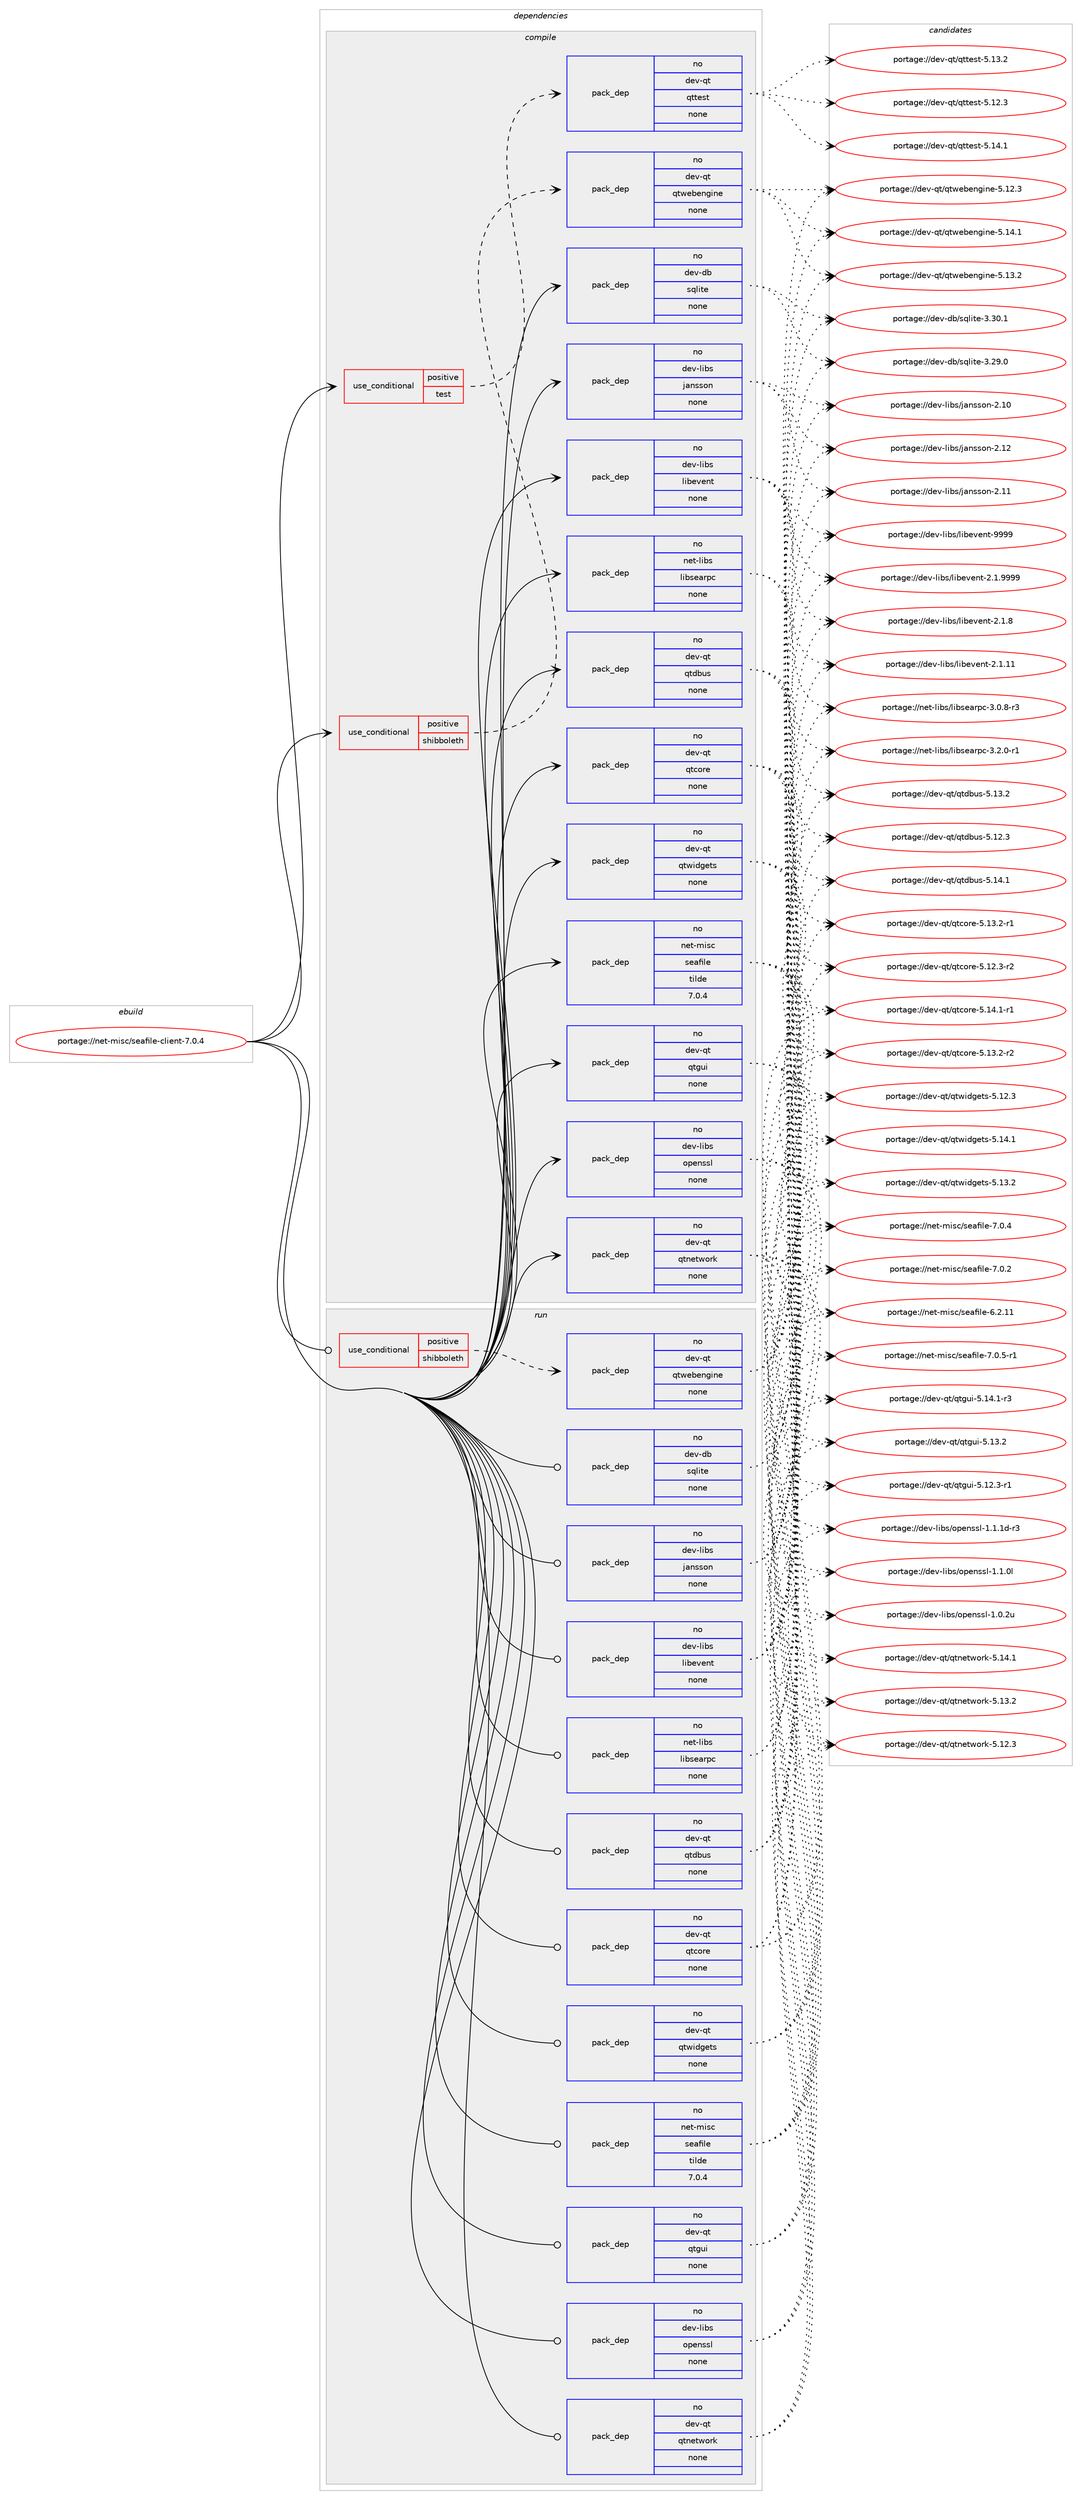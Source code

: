 digraph prolog {

# *************
# Graph options
# *************

newrank=true;
concentrate=true;
compound=true;
graph [rankdir=LR,fontname=Helvetica,fontsize=10,ranksep=1.5];#, ranksep=2.5, nodesep=0.2];
edge  [arrowhead=vee];
node  [fontname=Helvetica,fontsize=10];

# **********
# The ebuild
# **********

subgraph cluster_leftcol {
color=gray;
rank=same;
label=<<i>ebuild</i>>;
id [label="portage://net-misc/seafile-client-7.0.4", color=red, width=4, href="../net-misc/seafile-client-7.0.4.svg"];
}

# ****************
# The dependencies
# ****************

subgraph cluster_midcol {
color=gray;
label=<<i>dependencies</i>>;
subgraph cluster_compile {
fillcolor="#eeeeee";
style=filled;
label=<<i>compile</i>>;
subgraph cond14078 {
dependency70619 [label=<<TABLE BORDER="0" CELLBORDER="1" CELLSPACING="0" CELLPADDING="4"><TR><TD ROWSPAN="3" CELLPADDING="10">use_conditional</TD></TR><TR><TD>positive</TD></TR><TR><TD>shibboleth</TD></TR></TABLE>>, shape=none, color=red];
subgraph pack55150 {
dependency70620 [label=<<TABLE BORDER="0" CELLBORDER="1" CELLSPACING="0" CELLPADDING="4" WIDTH="220"><TR><TD ROWSPAN="6" CELLPADDING="30">pack_dep</TD></TR><TR><TD WIDTH="110">no</TD></TR><TR><TD>dev-qt</TD></TR><TR><TD>qtwebengine</TD></TR><TR><TD>none</TD></TR><TR><TD></TD></TR></TABLE>>, shape=none, color=blue];
}
dependency70619:e -> dependency70620:w [weight=20,style="dashed",arrowhead="vee"];
}
id:e -> dependency70619:w [weight=20,style="solid",arrowhead="vee"];
subgraph cond14079 {
dependency70621 [label=<<TABLE BORDER="0" CELLBORDER="1" CELLSPACING="0" CELLPADDING="4"><TR><TD ROWSPAN="3" CELLPADDING="10">use_conditional</TD></TR><TR><TD>positive</TD></TR><TR><TD>test</TD></TR></TABLE>>, shape=none, color=red];
subgraph pack55151 {
dependency70622 [label=<<TABLE BORDER="0" CELLBORDER="1" CELLSPACING="0" CELLPADDING="4" WIDTH="220"><TR><TD ROWSPAN="6" CELLPADDING="30">pack_dep</TD></TR><TR><TD WIDTH="110">no</TD></TR><TR><TD>dev-qt</TD></TR><TR><TD>qttest</TD></TR><TR><TD>none</TD></TR><TR><TD></TD></TR></TABLE>>, shape=none, color=blue];
}
dependency70621:e -> dependency70622:w [weight=20,style="dashed",arrowhead="vee"];
}
id:e -> dependency70621:w [weight=20,style="solid",arrowhead="vee"];
subgraph pack55152 {
dependency70623 [label=<<TABLE BORDER="0" CELLBORDER="1" CELLSPACING="0" CELLPADDING="4" WIDTH="220"><TR><TD ROWSPAN="6" CELLPADDING="30">pack_dep</TD></TR><TR><TD WIDTH="110">no</TD></TR><TR><TD>dev-db</TD></TR><TR><TD>sqlite</TD></TR><TR><TD>none</TD></TR><TR><TD></TD></TR></TABLE>>, shape=none, color=blue];
}
id:e -> dependency70623:w [weight=20,style="solid",arrowhead="vee"];
subgraph pack55153 {
dependency70624 [label=<<TABLE BORDER="0" CELLBORDER="1" CELLSPACING="0" CELLPADDING="4" WIDTH="220"><TR><TD ROWSPAN="6" CELLPADDING="30">pack_dep</TD></TR><TR><TD WIDTH="110">no</TD></TR><TR><TD>dev-libs</TD></TR><TR><TD>jansson</TD></TR><TR><TD>none</TD></TR><TR><TD></TD></TR></TABLE>>, shape=none, color=blue];
}
id:e -> dependency70624:w [weight=20,style="solid",arrowhead="vee"];
subgraph pack55154 {
dependency70625 [label=<<TABLE BORDER="0" CELLBORDER="1" CELLSPACING="0" CELLPADDING="4" WIDTH="220"><TR><TD ROWSPAN="6" CELLPADDING="30">pack_dep</TD></TR><TR><TD WIDTH="110">no</TD></TR><TR><TD>dev-libs</TD></TR><TR><TD>libevent</TD></TR><TR><TD>none</TD></TR><TR><TD></TD></TR></TABLE>>, shape=none, color=blue];
}
id:e -> dependency70625:w [weight=20,style="solid",arrowhead="vee"];
subgraph pack55155 {
dependency70626 [label=<<TABLE BORDER="0" CELLBORDER="1" CELLSPACING="0" CELLPADDING="4" WIDTH="220"><TR><TD ROWSPAN="6" CELLPADDING="30">pack_dep</TD></TR><TR><TD WIDTH="110">no</TD></TR><TR><TD>dev-libs</TD></TR><TR><TD>openssl</TD></TR><TR><TD>none</TD></TR><TR><TD></TD></TR></TABLE>>, shape=none, color=blue];
}
id:e -> dependency70626:w [weight=20,style="solid",arrowhead="vee"];
subgraph pack55156 {
dependency70627 [label=<<TABLE BORDER="0" CELLBORDER="1" CELLSPACING="0" CELLPADDING="4" WIDTH="220"><TR><TD ROWSPAN="6" CELLPADDING="30">pack_dep</TD></TR><TR><TD WIDTH="110">no</TD></TR><TR><TD>dev-qt</TD></TR><TR><TD>qtcore</TD></TR><TR><TD>none</TD></TR><TR><TD></TD></TR></TABLE>>, shape=none, color=blue];
}
id:e -> dependency70627:w [weight=20,style="solid",arrowhead="vee"];
subgraph pack55157 {
dependency70628 [label=<<TABLE BORDER="0" CELLBORDER="1" CELLSPACING="0" CELLPADDING="4" WIDTH="220"><TR><TD ROWSPAN="6" CELLPADDING="30">pack_dep</TD></TR><TR><TD WIDTH="110">no</TD></TR><TR><TD>dev-qt</TD></TR><TR><TD>qtdbus</TD></TR><TR><TD>none</TD></TR><TR><TD></TD></TR></TABLE>>, shape=none, color=blue];
}
id:e -> dependency70628:w [weight=20,style="solid",arrowhead="vee"];
subgraph pack55158 {
dependency70629 [label=<<TABLE BORDER="0" CELLBORDER="1" CELLSPACING="0" CELLPADDING="4" WIDTH="220"><TR><TD ROWSPAN="6" CELLPADDING="30">pack_dep</TD></TR><TR><TD WIDTH="110">no</TD></TR><TR><TD>dev-qt</TD></TR><TR><TD>qtgui</TD></TR><TR><TD>none</TD></TR><TR><TD></TD></TR></TABLE>>, shape=none, color=blue];
}
id:e -> dependency70629:w [weight=20,style="solid",arrowhead="vee"];
subgraph pack55159 {
dependency70630 [label=<<TABLE BORDER="0" CELLBORDER="1" CELLSPACING="0" CELLPADDING="4" WIDTH="220"><TR><TD ROWSPAN="6" CELLPADDING="30">pack_dep</TD></TR><TR><TD WIDTH="110">no</TD></TR><TR><TD>dev-qt</TD></TR><TR><TD>qtnetwork</TD></TR><TR><TD>none</TD></TR><TR><TD></TD></TR></TABLE>>, shape=none, color=blue];
}
id:e -> dependency70630:w [weight=20,style="solid",arrowhead="vee"];
subgraph pack55160 {
dependency70631 [label=<<TABLE BORDER="0" CELLBORDER="1" CELLSPACING="0" CELLPADDING="4" WIDTH="220"><TR><TD ROWSPAN="6" CELLPADDING="30">pack_dep</TD></TR><TR><TD WIDTH="110">no</TD></TR><TR><TD>dev-qt</TD></TR><TR><TD>qtwidgets</TD></TR><TR><TD>none</TD></TR><TR><TD></TD></TR></TABLE>>, shape=none, color=blue];
}
id:e -> dependency70631:w [weight=20,style="solid",arrowhead="vee"];
subgraph pack55161 {
dependency70632 [label=<<TABLE BORDER="0" CELLBORDER="1" CELLSPACING="0" CELLPADDING="4" WIDTH="220"><TR><TD ROWSPAN="6" CELLPADDING="30">pack_dep</TD></TR><TR><TD WIDTH="110">no</TD></TR><TR><TD>net-libs</TD></TR><TR><TD>libsearpc</TD></TR><TR><TD>none</TD></TR><TR><TD></TD></TR></TABLE>>, shape=none, color=blue];
}
id:e -> dependency70632:w [weight=20,style="solid",arrowhead="vee"];
subgraph pack55162 {
dependency70633 [label=<<TABLE BORDER="0" CELLBORDER="1" CELLSPACING="0" CELLPADDING="4" WIDTH="220"><TR><TD ROWSPAN="6" CELLPADDING="30">pack_dep</TD></TR><TR><TD WIDTH="110">no</TD></TR><TR><TD>net-misc</TD></TR><TR><TD>seafile</TD></TR><TR><TD>tilde</TD></TR><TR><TD>7.0.4</TD></TR></TABLE>>, shape=none, color=blue];
}
id:e -> dependency70633:w [weight=20,style="solid",arrowhead="vee"];
}
subgraph cluster_compileandrun {
fillcolor="#eeeeee";
style=filled;
label=<<i>compile and run</i>>;
}
subgraph cluster_run {
fillcolor="#eeeeee";
style=filled;
label=<<i>run</i>>;
subgraph cond14080 {
dependency70634 [label=<<TABLE BORDER="0" CELLBORDER="1" CELLSPACING="0" CELLPADDING="4"><TR><TD ROWSPAN="3" CELLPADDING="10">use_conditional</TD></TR><TR><TD>positive</TD></TR><TR><TD>shibboleth</TD></TR></TABLE>>, shape=none, color=red];
subgraph pack55163 {
dependency70635 [label=<<TABLE BORDER="0" CELLBORDER="1" CELLSPACING="0" CELLPADDING="4" WIDTH="220"><TR><TD ROWSPAN="6" CELLPADDING="30">pack_dep</TD></TR><TR><TD WIDTH="110">no</TD></TR><TR><TD>dev-qt</TD></TR><TR><TD>qtwebengine</TD></TR><TR><TD>none</TD></TR><TR><TD></TD></TR></TABLE>>, shape=none, color=blue];
}
dependency70634:e -> dependency70635:w [weight=20,style="dashed",arrowhead="vee"];
}
id:e -> dependency70634:w [weight=20,style="solid",arrowhead="odot"];
subgraph pack55164 {
dependency70636 [label=<<TABLE BORDER="0" CELLBORDER="1" CELLSPACING="0" CELLPADDING="4" WIDTH="220"><TR><TD ROWSPAN="6" CELLPADDING="30">pack_dep</TD></TR><TR><TD WIDTH="110">no</TD></TR><TR><TD>dev-db</TD></TR><TR><TD>sqlite</TD></TR><TR><TD>none</TD></TR><TR><TD></TD></TR></TABLE>>, shape=none, color=blue];
}
id:e -> dependency70636:w [weight=20,style="solid",arrowhead="odot"];
subgraph pack55165 {
dependency70637 [label=<<TABLE BORDER="0" CELLBORDER="1" CELLSPACING="0" CELLPADDING="4" WIDTH="220"><TR><TD ROWSPAN="6" CELLPADDING="30">pack_dep</TD></TR><TR><TD WIDTH="110">no</TD></TR><TR><TD>dev-libs</TD></TR><TR><TD>jansson</TD></TR><TR><TD>none</TD></TR><TR><TD></TD></TR></TABLE>>, shape=none, color=blue];
}
id:e -> dependency70637:w [weight=20,style="solid",arrowhead="odot"];
subgraph pack55166 {
dependency70638 [label=<<TABLE BORDER="0" CELLBORDER="1" CELLSPACING="0" CELLPADDING="4" WIDTH="220"><TR><TD ROWSPAN="6" CELLPADDING="30">pack_dep</TD></TR><TR><TD WIDTH="110">no</TD></TR><TR><TD>dev-libs</TD></TR><TR><TD>libevent</TD></TR><TR><TD>none</TD></TR><TR><TD></TD></TR></TABLE>>, shape=none, color=blue];
}
id:e -> dependency70638:w [weight=20,style="solid",arrowhead="odot"];
subgraph pack55167 {
dependency70639 [label=<<TABLE BORDER="0" CELLBORDER="1" CELLSPACING="0" CELLPADDING="4" WIDTH="220"><TR><TD ROWSPAN="6" CELLPADDING="30">pack_dep</TD></TR><TR><TD WIDTH="110">no</TD></TR><TR><TD>dev-libs</TD></TR><TR><TD>openssl</TD></TR><TR><TD>none</TD></TR><TR><TD></TD></TR></TABLE>>, shape=none, color=blue];
}
id:e -> dependency70639:w [weight=20,style="solid",arrowhead="odot"];
subgraph pack55168 {
dependency70640 [label=<<TABLE BORDER="0" CELLBORDER="1" CELLSPACING="0" CELLPADDING="4" WIDTH="220"><TR><TD ROWSPAN="6" CELLPADDING="30">pack_dep</TD></TR><TR><TD WIDTH="110">no</TD></TR><TR><TD>dev-qt</TD></TR><TR><TD>qtcore</TD></TR><TR><TD>none</TD></TR><TR><TD></TD></TR></TABLE>>, shape=none, color=blue];
}
id:e -> dependency70640:w [weight=20,style="solid",arrowhead="odot"];
subgraph pack55169 {
dependency70641 [label=<<TABLE BORDER="0" CELLBORDER="1" CELLSPACING="0" CELLPADDING="4" WIDTH="220"><TR><TD ROWSPAN="6" CELLPADDING="30">pack_dep</TD></TR><TR><TD WIDTH="110">no</TD></TR><TR><TD>dev-qt</TD></TR><TR><TD>qtdbus</TD></TR><TR><TD>none</TD></TR><TR><TD></TD></TR></TABLE>>, shape=none, color=blue];
}
id:e -> dependency70641:w [weight=20,style="solid",arrowhead="odot"];
subgraph pack55170 {
dependency70642 [label=<<TABLE BORDER="0" CELLBORDER="1" CELLSPACING="0" CELLPADDING="4" WIDTH="220"><TR><TD ROWSPAN="6" CELLPADDING="30">pack_dep</TD></TR><TR><TD WIDTH="110">no</TD></TR><TR><TD>dev-qt</TD></TR><TR><TD>qtgui</TD></TR><TR><TD>none</TD></TR><TR><TD></TD></TR></TABLE>>, shape=none, color=blue];
}
id:e -> dependency70642:w [weight=20,style="solid",arrowhead="odot"];
subgraph pack55171 {
dependency70643 [label=<<TABLE BORDER="0" CELLBORDER="1" CELLSPACING="0" CELLPADDING="4" WIDTH="220"><TR><TD ROWSPAN="6" CELLPADDING="30">pack_dep</TD></TR><TR><TD WIDTH="110">no</TD></TR><TR><TD>dev-qt</TD></TR><TR><TD>qtnetwork</TD></TR><TR><TD>none</TD></TR><TR><TD></TD></TR></TABLE>>, shape=none, color=blue];
}
id:e -> dependency70643:w [weight=20,style="solid",arrowhead="odot"];
subgraph pack55172 {
dependency70644 [label=<<TABLE BORDER="0" CELLBORDER="1" CELLSPACING="0" CELLPADDING="4" WIDTH="220"><TR><TD ROWSPAN="6" CELLPADDING="30">pack_dep</TD></TR><TR><TD WIDTH="110">no</TD></TR><TR><TD>dev-qt</TD></TR><TR><TD>qtwidgets</TD></TR><TR><TD>none</TD></TR><TR><TD></TD></TR></TABLE>>, shape=none, color=blue];
}
id:e -> dependency70644:w [weight=20,style="solid",arrowhead="odot"];
subgraph pack55173 {
dependency70645 [label=<<TABLE BORDER="0" CELLBORDER="1" CELLSPACING="0" CELLPADDING="4" WIDTH="220"><TR><TD ROWSPAN="6" CELLPADDING="30">pack_dep</TD></TR><TR><TD WIDTH="110">no</TD></TR><TR><TD>net-libs</TD></TR><TR><TD>libsearpc</TD></TR><TR><TD>none</TD></TR><TR><TD></TD></TR></TABLE>>, shape=none, color=blue];
}
id:e -> dependency70645:w [weight=20,style="solid",arrowhead="odot"];
subgraph pack55174 {
dependency70646 [label=<<TABLE BORDER="0" CELLBORDER="1" CELLSPACING="0" CELLPADDING="4" WIDTH="220"><TR><TD ROWSPAN="6" CELLPADDING="30">pack_dep</TD></TR><TR><TD WIDTH="110">no</TD></TR><TR><TD>net-misc</TD></TR><TR><TD>seafile</TD></TR><TR><TD>tilde</TD></TR><TR><TD>7.0.4</TD></TR></TABLE>>, shape=none, color=blue];
}
id:e -> dependency70646:w [weight=20,style="solid",arrowhead="odot"];
}
}

# **************
# The candidates
# **************

subgraph cluster_choices {
rank=same;
color=gray;
label=<<i>candidates</i>>;

subgraph choice55150 {
color=black;
nodesep=1;
choice10010111845113116471131161191019810111010310511010145534649524649 [label="portage://dev-qt/qtwebengine-5.14.1", color=red, width=4,href="../dev-qt/qtwebengine-5.14.1.svg"];
choice10010111845113116471131161191019810111010310511010145534649514650 [label="portage://dev-qt/qtwebengine-5.13.2", color=red, width=4,href="../dev-qt/qtwebengine-5.13.2.svg"];
choice10010111845113116471131161191019810111010310511010145534649504651 [label="portage://dev-qt/qtwebengine-5.12.3", color=red, width=4,href="../dev-qt/qtwebengine-5.12.3.svg"];
dependency70620:e -> choice10010111845113116471131161191019810111010310511010145534649524649:w [style=dotted,weight="100"];
dependency70620:e -> choice10010111845113116471131161191019810111010310511010145534649514650:w [style=dotted,weight="100"];
dependency70620:e -> choice10010111845113116471131161191019810111010310511010145534649504651:w [style=dotted,weight="100"];
}
subgraph choice55151 {
color=black;
nodesep=1;
choice100101118451131164711311611610111511645534649524649 [label="portage://dev-qt/qttest-5.14.1", color=red, width=4,href="../dev-qt/qttest-5.14.1.svg"];
choice100101118451131164711311611610111511645534649514650 [label="portage://dev-qt/qttest-5.13.2", color=red, width=4,href="../dev-qt/qttest-5.13.2.svg"];
choice100101118451131164711311611610111511645534649504651 [label="portage://dev-qt/qttest-5.12.3", color=red, width=4,href="../dev-qt/qttest-5.12.3.svg"];
dependency70622:e -> choice100101118451131164711311611610111511645534649524649:w [style=dotted,weight="100"];
dependency70622:e -> choice100101118451131164711311611610111511645534649514650:w [style=dotted,weight="100"];
dependency70622:e -> choice100101118451131164711311611610111511645534649504651:w [style=dotted,weight="100"];
}
subgraph choice55152 {
color=black;
nodesep=1;
choice10010111845100984711511310810511610145514651484649 [label="portage://dev-db/sqlite-3.30.1", color=red, width=4,href="../dev-db/sqlite-3.30.1.svg"];
choice10010111845100984711511310810511610145514650574648 [label="portage://dev-db/sqlite-3.29.0", color=red, width=4,href="../dev-db/sqlite-3.29.0.svg"];
dependency70623:e -> choice10010111845100984711511310810511610145514651484649:w [style=dotted,weight="100"];
dependency70623:e -> choice10010111845100984711511310810511610145514650574648:w [style=dotted,weight="100"];
}
subgraph choice55153 {
color=black;
nodesep=1;
choice100101118451081059811547106971101151151111104550464950 [label="portage://dev-libs/jansson-2.12", color=red, width=4,href="../dev-libs/jansson-2.12.svg"];
choice100101118451081059811547106971101151151111104550464949 [label="portage://dev-libs/jansson-2.11", color=red, width=4,href="../dev-libs/jansson-2.11.svg"];
choice100101118451081059811547106971101151151111104550464948 [label="portage://dev-libs/jansson-2.10", color=red, width=4,href="../dev-libs/jansson-2.10.svg"];
dependency70624:e -> choice100101118451081059811547106971101151151111104550464950:w [style=dotted,weight="100"];
dependency70624:e -> choice100101118451081059811547106971101151151111104550464949:w [style=dotted,weight="100"];
dependency70624:e -> choice100101118451081059811547106971101151151111104550464948:w [style=dotted,weight="100"];
}
subgraph choice55154 {
color=black;
nodesep=1;
choice100101118451081059811547108105981011181011101164557575757 [label="portage://dev-libs/libevent-9999", color=red, width=4,href="../dev-libs/libevent-9999.svg"];
choice10010111845108105981154710810598101118101110116455046494657575757 [label="portage://dev-libs/libevent-2.1.9999", color=red, width=4,href="../dev-libs/libevent-2.1.9999.svg"];
choice10010111845108105981154710810598101118101110116455046494656 [label="portage://dev-libs/libevent-2.1.8", color=red, width=4,href="../dev-libs/libevent-2.1.8.svg"];
choice1001011184510810598115471081059810111810111011645504649464949 [label="portage://dev-libs/libevent-2.1.11", color=red, width=4,href="../dev-libs/libevent-2.1.11.svg"];
dependency70625:e -> choice100101118451081059811547108105981011181011101164557575757:w [style=dotted,weight="100"];
dependency70625:e -> choice10010111845108105981154710810598101118101110116455046494657575757:w [style=dotted,weight="100"];
dependency70625:e -> choice10010111845108105981154710810598101118101110116455046494656:w [style=dotted,weight="100"];
dependency70625:e -> choice1001011184510810598115471081059810111810111011645504649464949:w [style=dotted,weight="100"];
}
subgraph choice55155 {
color=black;
nodesep=1;
choice1001011184510810598115471111121011101151151084549464946491004511451 [label="portage://dev-libs/openssl-1.1.1d-r3", color=red, width=4,href="../dev-libs/openssl-1.1.1d-r3.svg"];
choice100101118451081059811547111112101110115115108454946494648108 [label="portage://dev-libs/openssl-1.1.0l", color=red, width=4,href="../dev-libs/openssl-1.1.0l.svg"];
choice100101118451081059811547111112101110115115108454946484650117 [label="portage://dev-libs/openssl-1.0.2u", color=red, width=4,href="../dev-libs/openssl-1.0.2u.svg"];
dependency70626:e -> choice1001011184510810598115471111121011101151151084549464946491004511451:w [style=dotted,weight="100"];
dependency70626:e -> choice100101118451081059811547111112101110115115108454946494648108:w [style=dotted,weight="100"];
dependency70626:e -> choice100101118451081059811547111112101110115115108454946484650117:w [style=dotted,weight="100"];
}
subgraph choice55156 {
color=black;
nodesep=1;
choice100101118451131164711311699111114101455346495246494511449 [label="portage://dev-qt/qtcore-5.14.1-r1", color=red, width=4,href="../dev-qt/qtcore-5.14.1-r1.svg"];
choice100101118451131164711311699111114101455346495146504511450 [label="portage://dev-qt/qtcore-5.13.2-r2", color=red, width=4,href="../dev-qt/qtcore-5.13.2-r2.svg"];
choice100101118451131164711311699111114101455346495146504511449 [label="portage://dev-qt/qtcore-5.13.2-r1", color=red, width=4,href="../dev-qt/qtcore-5.13.2-r1.svg"];
choice100101118451131164711311699111114101455346495046514511450 [label="portage://dev-qt/qtcore-5.12.3-r2", color=red, width=4,href="../dev-qt/qtcore-5.12.3-r2.svg"];
dependency70627:e -> choice100101118451131164711311699111114101455346495246494511449:w [style=dotted,weight="100"];
dependency70627:e -> choice100101118451131164711311699111114101455346495146504511450:w [style=dotted,weight="100"];
dependency70627:e -> choice100101118451131164711311699111114101455346495146504511449:w [style=dotted,weight="100"];
dependency70627:e -> choice100101118451131164711311699111114101455346495046514511450:w [style=dotted,weight="100"];
}
subgraph choice55157 {
color=black;
nodesep=1;
choice10010111845113116471131161009811711545534649524649 [label="portage://dev-qt/qtdbus-5.14.1", color=red, width=4,href="../dev-qt/qtdbus-5.14.1.svg"];
choice10010111845113116471131161009811711545534649514650 [label="portage://dev-qt/qtdbus-5.13.2", color=red, width=4,href="../dev-qt/qtdbus-5.13.2.svg"];
choice10010111845113116471131161009811711545534649504651 [label="portage://dev-qt/qtdbus-5.12.3", color=red, width=4,href="../dev-qt/qtdbus-5.12.3.svg"];
dependency70628:e -> choice10010111845113116471131161009811711545534649524649:w [style=dotted,weight="100"];
dependency70628:e -> choice10010111845113116471131161009811711545534649514650:w [style=dotted,weight="100"];
dependency70628:e -> choice10010111845113116471131161009811711545534649504651:w [style=dotted,weight="100"];
}
subgraph choice55158 {
color=black;
nodesep=1;
choice1001011184511311647113116103117105455346495246494511451 [label="portage://dev-qt/qtgui-5.14.1-r3", color=red, width=4,href="../dev-qt/qtgui-5.14.1-r3.svg"];
choice100101118451131164711311610311710545534649514650 [label="portage://dev-qt/qtgui-5.13.2", color=red, width=4,href="../dev-qt/qtgui-5.13.2.svg"];
choice1001011184511311647113116103117105455346495046514511449 [label="portage://dev-qt/qtgui-5.12.3-r1", color=red, width=4,href="../dev-qt/qtgui-5.12.3-r1.svg"];
dependency70629:e -> choice1001011184511311647113116103117105455346495246494511451:w [style=dotted,weight="100"];
dependency70629:e -> choice100101118451131164711311610311710545534649514650:w [style=dotted,weight="100"];
dependency70629:e -> choice1001011184511311647113116103117105455346495046514511449:w [style=dotted,weight="100"];
}
subgraph choice55159 {
color=black;
nodesep=1;
choice100101118451131164711311611010111611911111410745534649524649 [label="portage://dev-qt/qtnetwork-5.14.1", color=red, width=4,href="../dev-qt/qtnetwork-5.14.1.svg"];
choice100101118451131164711311611010111611911111410745534649514650 [label="portage://dev-qt/qtnetwork-5.13.2", color=red, width=4,href="../dev-qt/qtnetwork-5.13.2.svg"];
choice100101118451131164711311611010111611911111410745534649504651 [label="portage://dev-qt/qtnetwork-5.12.3", color=red, width=4,href="../dev-qt/qtnetwork-5.12.3.svg"];
dependency70630:e -> choice100101118451131164711311611010111611911111410745534649524649:w [style=dotted,weight="100"];
dependency70630:e -> choice100101118451131164711311611010111611911111410745534649514650:w [style=dotted,weight="100"];
dependency70630:e -> choice100101118451131164711311611010111611911111410745534649504651:w [style=dotted,weight="100"];
}
subgraph choice55160 {
color=black;
nodesep=1;
choice100101118451131164711311611910510010310111611545534649524649 [label="portage://dev-qt/qtwidgets-5.14.1", color=red, width=4,href="../dev-qt/qtwidgets-5.14.1.svg"];
choice100101118451131164711311611910510010310111611545534649514650 [label="portage://dev-qt/qtwidgets-5.13.2", color=red, width=4,href="../dev-qt/qtwidgets-5.13.2.svg"];
choice100101118451131164711311611910510010310111611545534649504651 [label="portage://dev-qt/qtwidgets-5.12.3", color=red, width=4,href="../dev-qt/qtwidgets-5.12.3.svg"];
dependency70631:e -> choice100101118451131164711311611910510010310111611545534649524649:w [style=dotted,weight="100"];
dependency70631:e -> choice100101118451131164711311611910510010310111611545534649514650:w [style=dotted,weight="100"];
dependency70631:e -> choice100101118451131164711311611910510010310111611545534649504651:w [style=dotted,weight="100"];
}
subgraph choice55161 {
color=black;
nodesep=1;
choice1101011164510810598115471081059811510197114112994551465046484511449 [label="portage://net-libs/libsearpc-3.2.0-r1", color=red, width=4,href="../net-libs/libsearpc-3.2.0-r1.svg"];
choice1101011164510810598115471081059811510197114112994551464846564511451 [label="portage://net-libs/libsearpc-3.0.8-r3", color=red, width=4,href="../net-libs/libsearpc-3.0.8-r3.svg"];
dependency70632:e -> choice1101011164510810598115471081059811510197114112994551465046484511449:w [style=dotted,weight="100"];
dependency70632:e -> choice1101011164510810598115471081059811510197114112994551464846564511451:w [style=dotted,weight="100"];
}
subgraph choice55162 {
color=black;
nodesep=1;
choice110101116451091051159947115101971021051081014555464846534511449 [label="portage://net-misc/seafile-7.0.5-r1", color=red, width=4,href="../net-misc/seafile-7.0.5-r1.svg"];
choice11010111645109105115994711510197102105108101455546484652 [label="portage://net-misc/seafile-7.0.4", color=red, width=4,href="../net-misc/seafile-7.0.4.svg"];
choice11010111645109105115994711510197102105108101455546484650 [label="portage://net-misc/seafile-7.0.2", color=red, width=4,href="../net-misc/seafile-7.0.2.svg"];
choice1101011164510910511599471151019710210510810145544650464949 [label="portage://net-misc/seafile-6.2.11", color=red, width=4,href="../net-misc/seafile-6.2.11.svg"];
dependency70633:e -> choice110101116451091051159947115101971021051081014555464846534511449:w [style=dotted,weight="100"];
dependency70633:e -> choice11010111645109105115994711510197102105108101455546484652:w [style=dotted,weight="100"];
dependency70633:e -> choice11010111645109105115994711510197102105108101455546484650:w [style=dotted,weight="100"];
dependency70633:e -> choice1101011164510910511599471151019710210510810145544650464949:w [style=dotted,weight="100"];
}
subgraph choice55163 {
color=black;
nodesep=1;
choice10010111845113116471131161191019810111010310511010145534649524649 [label="portage://dev-qt/qtwebengine-5.14.1", color=red, width=4,href="../dev-qt/qtwebengine-5.14.1.svg"];
choice10010111845113116471131161191019810111010310511010145534649514650 [label="portage://dev-qt/qtwebengine-5.13.2", color=red, width=4,href="../dev-qt/qtwebengine-5.13.2.svg"];
choice10010111845113116471131161191019810111010310511010145534649504651 [label="portage://dev-qt/qtwebengine-5.12.3", color=red, width=4,href="../dev-qt/qtwebengine-5.12.3.svg"];
dependency70635:e -> choice10010111845113116471131161191019810111010310511010145534649524649:w [style=dotted,weight="100"];
dependency70635:e -> choice10010111845113116471131161191019810111010310511010145534649514650:w [style=dotted,weight="100"];
dependency70635:e -> choice10010111845113116471131161191019810111010310511010145534649504651:w [style=dotted,weight="100"];
}
subgraph choice55164 {
color=black;
nodesep=1;
choice10010111845100984711511310810511610145514651484649 [label="portage://dev-db/sqlite-3.30.1", color=red, width=4,href="../dev-db/sqlite-3.30.1.svg"];
choice10010111845100984711511310810511610145514650574648 [label="portage://dev-db/sqlite-3.29.0", color=red, width=4,href="../dev-db/sqlite-3.29.0.svg"];
dependency70636:e -> choice10010111845100984711511310810511610145514651484649:w [style=dotted,weight="100"];
dependency70636:e -> choice10010111845100984711511310810511610145514650574648:w [style=dotted,weight="100"];
}
subgraph choice55165 {
color=black;
nodesep=1;
choice100101118451081059811547106971101151151111104550464950 [label="portage://dev-libs/jansson-2.12", color=red, width=4,href="../dev-libs/jansson-2.12.svg"];
choice100101118451081059811547106971101151151111104550464949 [label="portage://dev-libs/jansson-2.11", color=red, width=4,href="../dev-libs/jansson-2.11.svg"];
choice100101118451081059811547106971101151151111104550464948 [label="portage://dev-libs/jansson-2.10", color=red, width=4,href="../dev-libs/jansson-2.10.svg"];
dependency70637:e -> choice100101118451081059811547106971101151151111104550464950:w [style=dotted,weight="100"];
dependency70637:e -> choice100101118451081059811547106971101151151111104550464949:w [style=dotted,weight="100"];
dependency70637:e -> choice100101118451081059811547106971101151151111104550464948:w [style=dotted,weight="100"];
}
subgraph choice55166 {
color=black;
nodesep=1;
choice100101118451081059811547108105981011181011101164557575757 [label="portage://dev-libs/libevent-9999", color=red, width=4,href="../dev-libs/libevent-9999.svg"];
choice10010111845108105981154710810598101118101110116455046494657575757 [label="portage://dev-libs/libevent-2.1.9999", color=red, width=4,href="../dev-libs/libevent-2.1.9999.svg"];
choice10010111845108105981154710810598101118101110116455046494656 [label="portage://dev-libs/libevent-2.1.8", color=red, width=4,href="../dev-libs/libevent-2.1.8.svg"];
choice1001011184510810598115471081059810111810111011645504649464949 [label="portage://dev-libs/libevent-2.1.11", color=red, width=4,href="../dev-libs/libevent-2.1.11.svg"];
dependency70638:e -> choice100101118451081059811547108105981011181011101164557575757:w [style=dotted,weight="100"];
dependency70638:e -> choice10010111845108105981154710810598101118101110116455046494657575757:w [style=dotted,weight="100"];
dependency70638:e -> choice10010111845108105981154710810598101118101110116455046494656:w [style=dotted,weight="100"];
dependency70638:e -> choice1001011184510810598115471081059810111810111011645504649464949:w [style=dotted,weight="100"];
}
subgraph choice55167 {
color=black;
nodesep=1;
choice1001011184510810598115471111121011101151151084549464946491004511451 [label="portage://dev-libs/openssl-1.1.1d-r3", color=red, width=4,href="../dev-libs/openssl-1.1.1d-r3.svg"];
choice100101118451081059811547111112101110115115108454946494648108 [label="portage://dev-libs/openssl-1.1.0l", color=red, width=4,href="../dev-libs/openssl-1.1.0l.svg"];
choice100101118451081059811547111112101110115115108454946484650117 [label="portage://dev-libs/openssl-1.0.2u", color=red, width=4,href="../dev-libs/openssl-1.0.2u.svg"];
dependency70639:e -> choice1001011184510810598115471111121011101151151084549464946491004511451:w [style=dotted,weight="100"];
dependency70639:e -> choice100101118451081059811547111112101110115115108454946494648108:w [style=dotted,weight="100"];
dependency70639:e -> choice100101118451081059811547111112101110115115108454946484650117:w [style=dotted,weight="100"];
}
subgraph choice55168 {
color=black;
nodesep=1;
choice100101118451131164711311699111114101455346495246494511449 [label="portage://dev-qt/qtcore-5.14.1-r1", color=red, width=4,href="../dev-qt/qtcore-5.14.1-r1.svg"];
choice100101118451131164711311699111114101455346495146504511450 [label="portage://dev-qt/qtcore-5.13.2-r2", color=red, width=4,href="../dev-qt/qtcore-5.13.2-r2.svg"];
choice100101118451131164711311699111114101455346495146504511449 [label="portage://dev-qt/qtcore-5.13.2-r1", color=red, width=4,href="../dev-qt/qtcore-5.13.2-r1.svg"];
choice100101118451131164711311699111114101455346495046514511450 [label="portage://dev-qt/qtcore-5.12.3-r2", color=red, width=4,href="../dev-qt/qtcore-5.12.3-r2.svg"];
dependency70640:e -> choice100101118451131164711311699111114101455346495246494511449:w [style=dotted,weight="100"];
dependency70640:e -> choice100101118451131164711311699111114101455346495146504511450:w [style=dotted,weight="100"];
dependency70640:e -> choice100101118451131164711311699111114101455346495146504511449:w [style=dotted,weight="100"];
dependency70640:e -> choice100101118451131164711311699111114101455346495046514511450:w [style=dotted,weight="100"];
}
subgraph choice55169 {
color=black;
nodesep=1;
choice10010111845113116471131161009811711545534649524649 [label="portage://dev-qt/qtdbus-5.14.1", color=red, width=4,href="../dev-qt/qtdbus-5.14.1.svg"];
choice10010111845113116471131161009811711545534649514650 [label="portage://dev-qt/qtdbus-5.13.2", color=red, width=4,href="../dev-qt/qtdbus-5.13.2.svg"];
choice10010111845113116471131161009811711545534649504651 [label="portage://dev-qt/qtdbus-5.12.3", color=red, width=4,href="../dev-qt/qtdbus-5.12.3.svg"];
dependency70641:e -> choice10010111845113116471131161009811711545534649524649:w [style=dotted,weight="100"];
dependency70641:e -> choice10010111845113116471131161009811711545534649514650:w [style=dotted,weight="100"];
dependency70641:e -> choice10010111845113116471131161009811711545534649504651:w [style=dotted,weight="100"];
}
subgraph choice55170 {
color=black;
nodesep=1;
choice1001011184511311647113116103117105455346495246494511451 [label="portage://dev-qt/qtgui-5.14.1-r3", color=red, width=4,href="../dev-qt/qtgui-5.14.1-r3.svg"];
choice100101118451131164711311610311710545534649514650 [label="portage://dev-qt/qtgui-5.13.2", color=red, width=4,href="../dev-qt/qtgui-5.13.2.svg"];
choice1001011184511311647113116103117105455346495046514511449 [label="portage://dev-qt/qtgui-5.12.3-r1", color=red, width=4,href="../dev-qt/qtgui-5.12.3-r1.svg"];
dependency70642:e -> choice1001011184511311647113116103117105455346495246494511451:w [style=dotted,weight="100"];
dependency70642:e -> choice100101118451131164711311610311710545534649514650:w [style=dotted,weight="100"];
dependency70642:e -> choice1001011184511311647113116103117105455346495046514511449:w [style=dotted,weight="100"];
}
subgraph choice55171 {
color=black;
nodesep=1;
choice100101118451131164711311611010111611911111410745534649524649 [label="portage://dev-qt/qtnetwork-5.14.1", color=red, width=4,href="../dev-qt/qtnetwork-5.14.1.svg"];
choice100101118451131164711311611010111611911111410745534649514650 [label="portage://dev-qt/qtnetwork-5.13.2", color=red, width=4,href="../dev-qt/qtnetwork-5.13.2.svg"];
choice100101118451131164711311611010111611911111410745534649504651 [label="portage://dev-qt/qtnetwork-5.12.3", color=red, width=4,href="../dev-qt/qtnetwork-5.12.3.svg"];
dependency70643:e -> choice100101118451131164711311611010111611911111410745534649524649:w [style=dotted,weight="100"];
dependency70643:e -> choice100101118451131164711311611010111611911111410745534649514650:w [style=dotted,weight="100"];
dependency70643:e -> choice100101118451131164711311611010111611911111410745534649504651:w [style=dotted,weight="100"];
}
subgraph choice55172 {
color=black;
nodesep=1;
choice100101118451131164711311611910510010310111611545534649524649 [label="portage://dev-qt/qtwidgets-5.14.1", color=red, width=4,href="../dev-qt/qtwidgets-5.14.1.svg"];
choice100101118451131164711311611910510010310111611545534649514650 [label="portage://dev-qt/qtwidgets-5.13.2", color=red, width=4,href="../dev-qt/qtwidgets-5.13.2.svg"];
choice100101118451131164711311611910510010310111611545534649504651 [label="portage://dev-qt/qtwidgets-5.12.3", color=red, width=4,href="../dev-qt/qtwidgets-5.12.3.svg"];
dependency70644:e -> choice100101118451131164711311611910510010310111611545534649524649:w [style=dotted,weight="100"];
dependency70644:e -> choice100101118451131164711311611910510010310111611545534649514650:w [style=dotted,weight="100"];
dependency70644:e -> choice100101118451131164711311611910510010310111611545534649504651:w [style=dotted,weight="100"];
}
subgraph choice55173 {
color=black;
nodesep=1;
choice1101011164510810598115471081059811510197114112994551465046484511449 [label="portage://net-libs/libsearpc-3.2.0-r1", color=red, width=4,href="../net-libs/libsearpc-3.2.0-r1.svg"];
choice1101011164510810598115471081059811510197114112994551464846564511451 [label="portage://net-libs/libsearpc-3.0.8-r3", color=red, width=4,href="../net-libs/libsearpc-3.0.8-r3.svg"];
dependency70645:e -> choice1101011164510810598115471081059811510197114112994551465046484511449:w [style=dotted,weight="100"];
dependency70645:e -> choice1101011164510810598115471081059811510197114112994551464846564511451:w [style=dotted,weight="100"];
}
subgraph choice55174 {
color=black;
nodesep=1;
choice110101116451091051159947115101971021051081014555464846534511449 [label="portage://net-misc/seafile-7.0.5-r1", color=red, width=4,href="../net-misc/seafile-7.0.5-r1.svg"];
choice11010111645109105115994711510197102105108101455546484652 [label="portage://net-misc/seafile-7.0.4", color=red, width=4,href="../net-misc/seafile-7.0.4.svg"];
choice11010111645109105115994711510197102105108101455546484650 [label="portage://net-misc/seafile-7.0.2", color=red, width=4,href="../net-misc/seafile-7.0.2.svg"];
choice1101011164510910511599471151019710210510810145544650464949 [label="portage://net-misc/seafile-6.2.11", color=red, width=4,href="../net-misc/seafile-6.2.11.svg"];
dependency70646:e -> choice110101116451091051159947115101971021051081014555464846534511449:w [style=dotted,weight="100"];
dependency70646:e -> choice11010111645109105115994711510197102105108101455546484652:w [style=dotted,weight="100"];
dependency70646:e -> choice11010111645109105115994711510197102105108101455546484650:w [style=dotted,weight="100"];
dependency70646:e -> choice1101011164510910511599471151019710210510810145544650464949:w [style=dotted,weight="100"];
}
}

}
